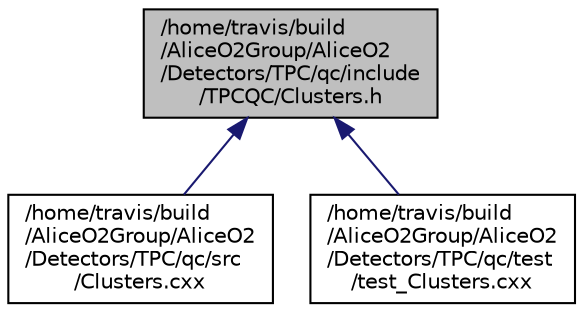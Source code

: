 digraph "/home/travis/build/AliceO2Group/AliceO2/Detectors/TPC/qc/include/TPCQC/Clusters.h"
{
 // INTERACTIVE_SVG=YES
  bgcolor="transparent";
  edge [fontname="Helvetica",fontsize="10",labelfontname="Helvetica",labelfontsize="10"];
  node [fontname="Helvetica",fontsize="10",shape=record];
  Node45 [label="/home/travis/build\l/AliceO2Group/AliceO2\l/Detectors/TPC/qc/include\l/TPCQC/Clusters.h",height=0.2,width=0.4,color="black", fillcolor="grey75", style="filled", fontcolor="black"];
  Node45 -> Node46 [dir="back",color="midnightblue",fontsize="10",style="solid",fontname="Helvetica"];
  Node46 [label="/home/travis/build\l/AliceO2Group/AliceO2\l/Detectors/TPC/qc/src\l/Clusters.cxx",height=0.2,width=0.4,color="black",URL="$d2/df2/Clusters_8cxx.html"];
  Node45 -> Node47 [dir="back",color="midnightblue",fontsize="10",style="solid",fontname="Helvetica"];
  Node47 [label="/home/travis/build\l/AliceO2Group/AliceO2\l/Detectors/TPC/qc/test\l/test_Clusters.cxx",height=0.2,width=0.4,color="black",URL="$d4/de0/test__Clusters_8cxx.html"];
}
